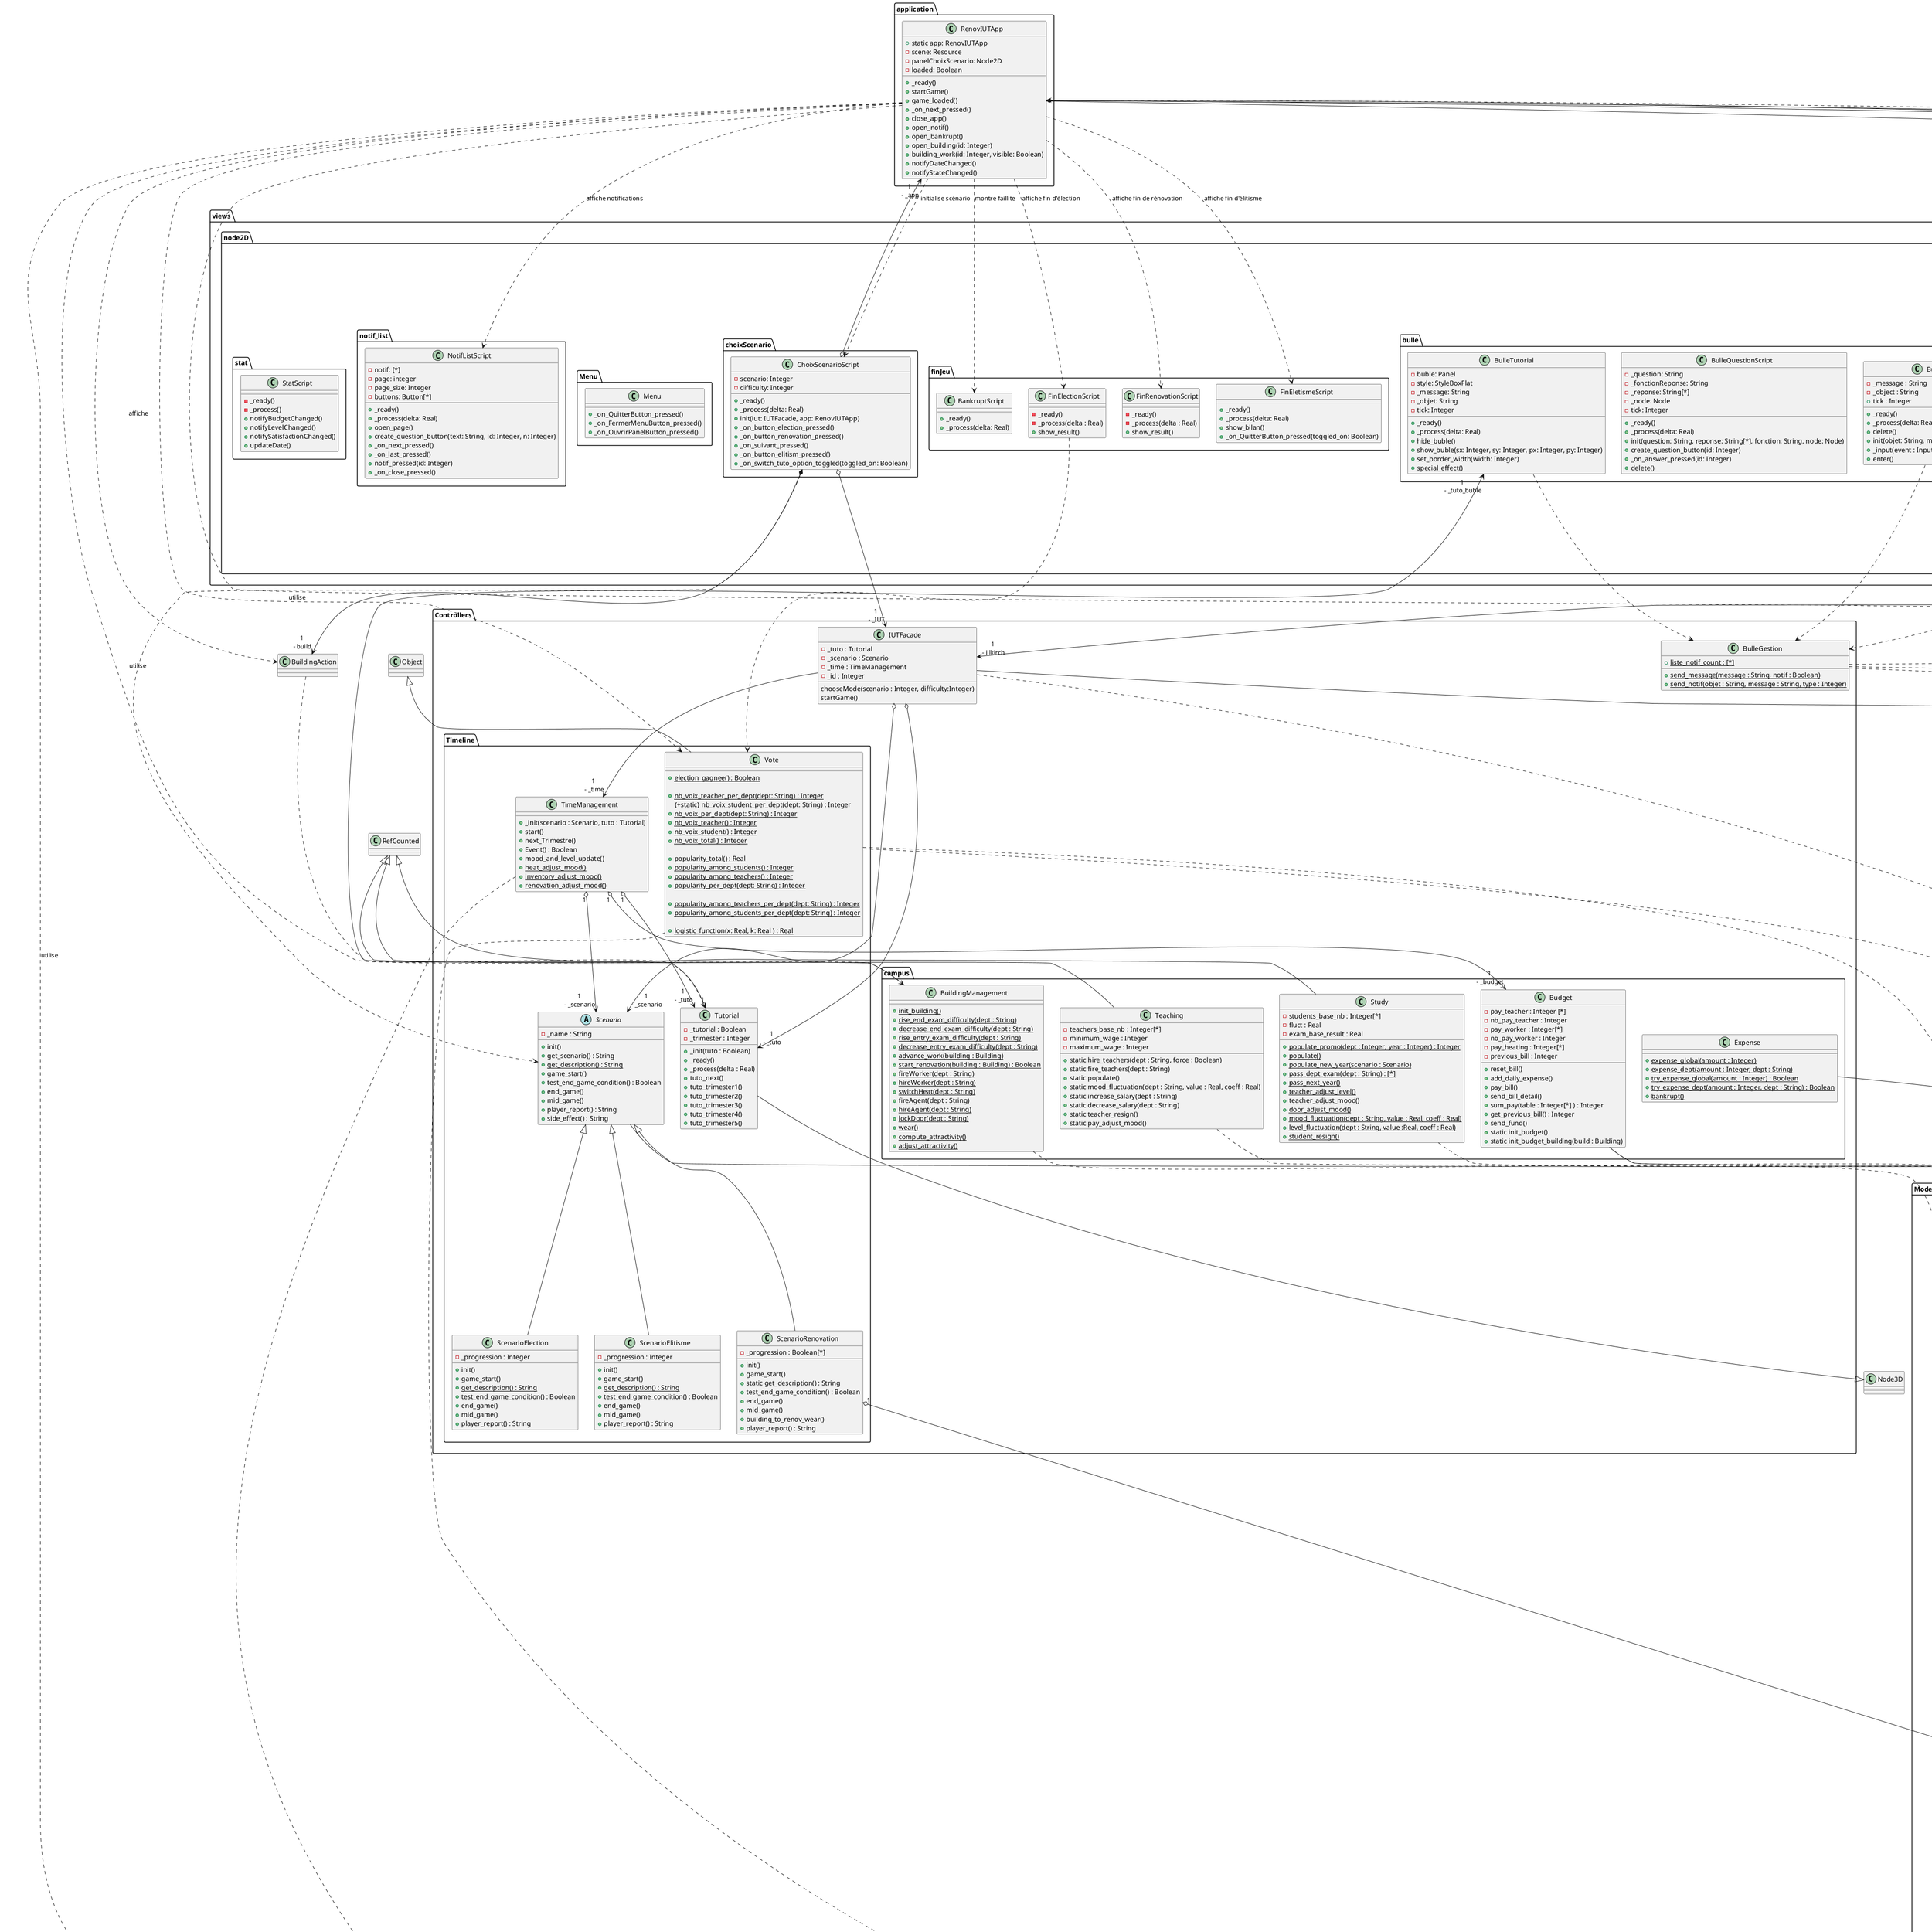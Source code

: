 @startuml
'https://plantuml.com/class-diagram
package application {
     class RenovIUTApp {
    + static app: RenovIUTApp
    - scene: Resource
    '- illkirch: IUTFacade
    - panelChoixScenario: Node2D
    - loaded: Boolean

    + _ready()
    + startGame()
    + game_loaded()
    + _on_next_pressed()
    + close_app()
    + open_notif()
    + open_bankrupt()
    + open_building(id: Integer)
    + building_work(id: Integer, visible: Boolean)
    + notifyDateChanged()
    + notifyStateChanged()
     }

}
package Controllers{
    package campus{


       class Budget {
           - pay_teacher : Integer [*]
           - nb_pay_teacher : Integer
           - pay_worker : Integer[*]
           - nb_pay_worker : Integer
           - pay_heating : Integer[*]
           - previous_bill : Integer

           + reset_bill()
           + add_daily_expense()
           + pay_bill()
           + send_bill_detail()
           + sum_pay(table : Integer[*] ) : Integer
           + get_previous_bill() : Integer
           + send_fund()
           + static init_budget()
           + static init_budget_building(build : Building)
       }

       class BuildingManagement {
           + {static} init_building()
           + {static} rise_end_exam_difficulty(dept : String)
           +{static}decrease_end_exam_difficulty(dept : String)
           + {static} rise_entry_exam_difficulty(dept : String)
           + {static} decrease_entry_exam_difficulty(dept : String)
           + {static} advance_work(building : Building)
           + {static}start_renovation(building : Building) : Boolean
           +{static} fireWorker(dept : String)
           + {static} hireWorker(dept : String)
           + {static}switchHeat(dept : String)
           + {static}fireAgent(dept : String)
           + {static} hireAgent(dept : String)
           +{static}lockDoor(dept : String)
           + {static} wear()
           + {static} compute_attractivity()
           + {static} adjust_attractivity()
       }

       class Expense {
           + {static} expense_global(amount : Integer)
           + {static} expense_dept(amount : Integer, dept : String)
           + {static} try_expense_global(amount : Integer) : Boolean
           + {static} try_expense_dept(amount : Integer, dept : String) : Boolean
           + {static} bankrupt()
       }

       class Study {
           - students_base_nb : Integer[*]
           - fluct : Real
           - exam_base_result : Real

           + {static} populate_promo(dept : Integer, year : Integer) : Integer
           + {static} populate()
           + {static} populate_new_year(scenario : Scenario)
           + {static} pass_dept_exam(dept : String) : [*]
           + {static} pass_next_year()
           + {static} teacher_adjust_level()
           + {static} teacher_adjust_mood()
           + {static} door_adjust_mood()
           + {static} mood_fluctuation(dept : String, value : Real, coeff : Real)
           + {static} level_fluctuation(dept : String, value :Real, coeff : Real)
           + {static} student_resign()
       }

       class Teaching {
           - teachers_base_nb : Integer[*]
           - minimum_wage : Integer
           - maximum_wage : Integer

           + static hire_teachers(dept : String, force : Boolean)
           + static fire_teachers(dept : String)
           + static populate()
           + static mood_fluctuation(dept : String, value : Real, coeff : Real)
           + static increase_salary(dept : String)
           + static decrease_salary(dept : String)
           + static teacher_resign()
           + static pay_adjust_mood()
       }
    }

    package Timeline
    {
       Abstract class Scenario {
           - _name : String

           + init()
           + get_scenario() : String
           + {static} get_description() : String
           + game_start()
           + test_end_game_condition() : Boolean
           + end_game()
           + mid_game()
           + player_report() : String
           + side_effect() : String
       }
       class ScenarioElection {
           - _progression : Integer

           + init()
           + game_start()
           + {static} get_description() : String
           + test_end_game_condition() : Boolean
           + end_game()
           + mid_game()
           + player_report() : String
       }
       class ScenarioElitisme {
           - _progression : Integer

           + init()
           + game_start()
           + {static} get_description() : String
           + test_end_game_condition() : Boolean
           + end_game()
           + mid_game()
           + player_report() : String
       }


       class ScenarioRenovation {
           '- old_builds : Building[*]
           - _progression : Boolean[*]

           + init()
           + game_start()
           + static get_description() : String
           + test_end_game_condition() : Boolean
           + end_game()
           + mid_game()
           + building_to_renov_wear()
           + player_report() : String
       }
       class TimeManagement {
          ' - _tuto : Tutorial
          ' - _scenario : Scenario
          ' - _budget : Budget

           + _init(scenario : Scenario, tuto : Tutorial)
           + start()
           + next_Trimestre()
           + Event() : Boolean
           + mood_and_level_update()
           + {static} heat_adjust_mood()
           + {static}  inventory_adjust_mood()
           + {static}  renovation_adjust_mood()
       }

       class Tutorial {
           - _tutorial : Boolean
           '- _tuto_buble : BulleTutorial
           - _trimester : Integer

           + _init(tuto : Boolean)
           + _ready()
           + _process(delta : Real)
           + tuto_next()
           + tuto_trimester1()
           + tuto_trimester2()
           + tuto_trimester3()
           + tuto_trimester4()
           + tuto_trimester5()
       }


       class Vote {
           +{static} election_gagnee() : Boolean

           +{static} nb_voix_teacher_per_dept(dept: String) : Integer
           {+static} nb_voix_student_per_dept(dept: String) : Integer
           +{static} nb_voix_per_dept(dept: String) : Integer
           +{static} nb_voix_teacher() : Integer
           +{static} nb_voix_student() : Integer
           +{static} nb_voix_total() : Integer

           +{static} popularity_total() : Real
           +{static} popularity_among_students() : Integer
           +{static} popularity_among_teachers() : Integer
           +{static} popularity_per_dept(dept: String) : Integer

           +{static} popularity_among_teachers_per_dept(dept: String) : Integer
           +{static} popularity_among_students_per_dept(dept: String) : Integer

           +{static} logistic_function(x: Real, k: Real ) : Real
       }

    }
    class BulleGestion {
        +{static} liste_notif_count : [*]

        +{static} send_message(message : String, notif : Boolean)
        +{static} send_notif(objet : String, message : String, type : Integer)
    }
    class IUTFacade {
        - _tuto : Tutorial
        - _scenario : Scenario
        - _time : TimeManagement
        - _id : Integer

        chooseMode(scenario : Integer, difficulty:Integer)
        startGame()
    }


}
package global{
   class DBManager {
       - db: SQLite
       - db_path: String

       + _init(path: String)
       + open_db() : Boolean
       + close_db()
       + execute(query: String, params: [*]) : Boolean
       + get_entries(query: String, params: []) : []
       + print_entries(query: String, params: [*])
       + clear_tables()
   }
   class Global {
       '- db : DBManager
       - ok : Boolean
       - normal_inflation_rate :Real
       - indexation_rate : Real

       + create_iut_db()
       +{static} dept_index_to_string(index : Integer) : String
       +{static} dept_string_to_index(source : String) : Integer
       +{static} get_month_name(month : Integer) : String
       + randint_in_range(min : Integer, max : Integer) : Integer
       + randfloat_in_range(min :Real, max : Real) : Real
       + randfloat_in_square_range(min :Real, max : Real) : Real
   }



}
package Models{
   class GlobalData {
       +{static} _year : Integer
       +{static} _month : Integer
       +{static} _day : Integer
       +{static} _budget : Integer
      + {static} _difficulty : Integer
      + {static} _attractivity : Float
       +{static} _pay_worker : Integer

       +{static} setBudget(montant : Integer)
       +{static} addBudget(montant : Integer)
       +{static} getBudget() : Integer
       +{static} getTotalBudget() : Integer
       +{static} get_pay_worker() : Integer

       +{static} setDate(day : Integer, month : Integer, year : Integer)
       +{static} get_attractivity() : Real
      + {static} set_attractivity(value : Real)
       +{static} incrementDay()
       +{static} incrementTrimestre()
      + {static} isNewMonth() : Boolean
      + {static} isEndofYear() : Boolean
       +{static} isStartofYear() : Boolean
       +{static} get_season() : Integer
      + {static} get_year_to_str() : String
      + {static} get_season_text() : String
      + {static} get_date() : String
     +  {static} get_difficulty() : Integer
      + {static} set_difficulty(value : Integer)

      + {static} adjust_budget_initial() : Integer
       +{static} adjust_fund() : Real
      + {static} adjust_satisfaction() : Real
       +{static} adjust_level() : Real
      + {static} adjust_dept_state() : Real
      + {static} adjust_event_proba() : Real
      + {static} formatBudget(number : Integer) : String
   }
   class Notification {
     + {static} get_all_ids():[*]
     + {static} get_message(id: Integer): String
     + {static} get_object(id: Integer): String
     + {static} get_date(id: Integer): String
     + {static} get_type(id: Integer): Integer
     + {static} add_notification(message: String, object: String, date: String, type: Integer)
   }

   package humain{
       class Student {
         +{static} _graduate: Integer
         +{static} _engineering: Integer
         +{static} student_id_counter: Integer

         +{static} get_graduate(): Integer
         +{static} add_graduate()
        + {static} get_engineering(): Integer
         +{static} add_engineering()
         +{static} get_all_ids(): [*]
         +{static} get_dept_ids(dept: String):[*]
         +{static} add_student(dept: String, year: Integer): Integer
        + {static} rm_student_by_id(id: Integer)
        + {static} rm_students_by_dept(dept: String, nb: Integer)
         +{static} rm_student_by_mood(mood: Real)

         +{static} get_year(id: Integer): Integer
         +{static} get_dept(id: Integer): String
        + {static} get_mood(id: Integer): Real
        + {static} get_level(id: Integer): Real
         +{static} get_base_level(id: Integer): Real

        + {static} set_year(id: Integer, new_year: Integer)
         +{static} set_mood(id: Integer, coeff: Real)
         +{static} set_level(id: Integer, coeff: Real)
        + {static} set_base_level(id: Integer, coeff: Real)

         +{static} compute_nb_per_dept(dept: String): Real
        + {static} avg_mood_per_dept(dept: String): Real
        + {static} avg_level_per_dept(dept: String): Real
        + {static} compute_nb(): Real
         +{static} avg_mood(): Real
         +{static} avg_level(): Real
         +{static} success_rate_per_dept(dept: String):Real
         +{static} success_rate(): Real
       }

       class Teacher {
         +{static} teacher_id_counter: Integer

         +{static} get_all_ids():[*]
         +{static} get_dept_ids(dept: String): [*]
         +{static} add_teacher(dept: String): Integer
         +{static} rm_teacher_by_id(id: Integer)
         +{static} rm_teachers_by_dept(dept: String, nb: Integer)
         +{static} rm_teacher_by_mood(mood: Real)

         +{static} get_dept(id: Integer): String
         +{static} get_mood(id: Integer): Real
         +{static} set_mood(id: Integer, coeff: Real)

         +{static} compute_nb_per_dept(dept: String): Integer
         +{static} avg_mood_per_dept(dept: String): Real
         +{static} compute_nb(): Real
         +{static} avg_mood(): Real
       }
	   class StudentSQLTable
        {
            + id : Integer <<PK>>
            + year : Integer [1..3]
            + dept : String
            + mood : Real [0, 1]
            + level : Real [0, 1]
            +base_level : Real
        }
        class TeacherSQLTable
        {
            + id : Integer <<PK>>
            + dept : String
            + mood : Real [0, 1]
            + full-time : Boolean
        }
   }
   package material{
	  class NotificationSQLTable
        {
            + id : Integer <<PK>>
            + message : String
            + objet : String
            + date : Date
            + type : Integer
        }
		class DeptSQLTable
        {
            + id : Integer <<PK>>
            + name : String
        }
       class Building {
         +{static} fixed_cost_renovation: Integer
         +{static} coeffTempsRenovation: Integer
         +{static} MonthlySquareMetersHeatingCost: Integer
         +{static} _buildingsDictionary: Dictionary
         +{static} _total_buildings_under_renovation: Integer

         -_age: Integer
         -_doorLocked: Boolean
         -_surface: Integer
         -_heating: Boolean
         -_code: String
         -_inventory: Real
         -_ouvriers: Integer
         -_is_renovation_underway: Boolean
         -_budget: Integer
         -_pay_teacher: Integer
         -_entry_exam: Real
         -_end_exam: Real

         +{static} get_building(code: String): Building
         +get_code(): String
         +get_pay_teacher(): Integer
         +get_budget(): Integer
         +get_age(): Integer
         +get_inventory(): Real
         +get_surface(): Integer
         +is_heating(): Boolean
         +get_ouvriers(): Integer
         +is_renovation_underway(): Boolean
         +{static} get_total_buildings_under_renovation(): Integer
         +isDoorLocked(): Boolean
         +get_exam_entry(): Real
         +get_exam_end(): Real
         +set_pay_teacher(amount: Integer)
         +setHeat(heat: Boolean)
         +setInventory(value: Real)
         +set_renovation_underway(underway: Boolean)
         +set_budget(value: Integer)
         +setDoorLocked(locked: Boolean)
         +set_exam_entry(value:Real)
         +set_exam_end(value: Real)

         +add_pay_teacher(amount: Integer)
         +add_ouvrier()
         +remove_ouvrier()
         +addInventory(value: Integer)
         +add_budget(amount: Integer)

         +start_renovation_work()
         +stop_renovation_work()
         +estimated_renovation_worktime(): Integer
       }

   }


}
package observer{
   class ObserverBuilding {
       - {static} Observer : []
       +{static} addObserver(O)
       + {static} notifyStateChanged()
   }
   class ObserverGlobalData {
       +{static} Observer: []
       +{static} addObserver(O)
       +{static} notifyBudgetChanged()
       +{static} notifyDateChanged()
       +{static} notifyAttractivityChanged()
   }
   class ObserverPopulation {
       +{static} Observer: []
       +{static} addObserver(O)
       +{static} notifyLevelChanged()
       +{static} notifySatisfactionChanged()
   }
}

package views{
  package node3D {
  	    package Character
  	    {
  	       class Bonhomme {
                 + distance: Real
                 + animation_player: AnimationPlayer
                 - visible_summer: Boolean

                 + _ready()
                 + content()
                 + facher()
                 + setVisible()
             }
             class Bonhommes {
                 - notif: [*]
                 - page: Integer
                 - page_size: Integer
                 - buttons: Button[*]

                 + _ready()
                 + _process(delta: Real)
                 + open_page()
                 + create_question_button(text: String, id: Integer, n: Integer)
                 + _on_next_pressed()
                 + _on_last_pressed()
                 + notif_pressed(id: Integer)
                 + _on_close_pressed()
             }

  	    }
  	    package Tree{
  	       class Tree{
             		+ {static} trunc_path : String
             		+ {static} material_path : String
             		+ {static} texture_path : String
             		+ {static} mask_path : String
              	+ _ready()
                  + _process(delta: Real)
                  + apply_material_to_mesh_instances(node: Node3D, material: Material, trunc: Material)
                  + notifyDateChanged()
                  + summer()
                  + winter()
                  + printer()
                  + autumn()
             }
  	    }
  	    class CameraRoot {
              - _default_scale:  Vector3
              - _rot_Y:Real

              + _ready()
              + _process(delta:Real)
              + curve_scale(degrees: Real): Real
              + rotate_root(coeff: Real)
              + _input(event: InputEvent)
              + rotate_tutorial(time: Real)
          }
          class Camera3D {
              - _default_scale: Vector3[*]
              - _building:MeshInstance3D[*]
              - big: Boolean

              + _ready()
              + _input(event: InputEvent)
              + handle_3d_click(event: InputEventMouseButton)
              + handle_hover(event: InputEventMouseMotion)
              + big_build(build: Integer)
          }
  }

  package node2D {

  		package BuildingAction {
  		    class BuildingAction {
                  - code: String
                  - build: Building
                  - click: AudioStreamPlayer2D
                  - under_construction: AudioStreamPlayer2D
                  - is_message_active: Boolean

                  + _ready()
                  + _process(delta: Real)
                  + init(id: integer)
                  + show_data()
                  + check_and_update_buttons()
                  + _on_hire_teacher_pressed()
                  + _on_fire_teacher_pressed()
                  + _on_renove_pressed()
                  + _on_lock_pressed()
                  + _on_fire_worker_pressed()
                  + _on_hire_worker_pressed()
                  + _on_heat_pressed()
                  + _on_close_pressed()
                  + _on_increase_pay_pressed()
                  + _on_add_exem_end_pressed()
                  + _on_sub_exam_end_pressed()
                  + _on_add_exem_entry_pressed()
                  + _on_sub_exam_entry_pressed()
                  + _on_decrease_pay_pressed()
                  + _on_sub_teacher_mouse_entered()
                  + _on_sub_worker_mouse_entered()
                  + _on_add_teacher_mouse_entered()
                  + _on_add_worker_mouse_entered()
                  + _on_heat_mouse_entered()
              }
              class Icon {
                  - image_dir: String
                  - image_name: String

                  + _ready()
                  + load_image(path: String)
                  + change_image(new_path: String)
              }



  		}

  		package bulle {
  			class BulleMessageScript {
  				- _message : String
  				- _ready()
  				- _process(delta : Real)
  				+ init(message : String)
  				- _input(event : InputEvent)
  				+ enter()
  			}

  			class BulleNotifScript {
  				- _message : String
  				- _object : String
  				+ tick : Integer
  		        + _ready()
                  + _process(delta: Real)
                  + delete()
                  + init(objet: String, message: String, type: integer)
                  + _input(event : InputEvent)
                  + enter()
  			}

  			class BulleQuestionScript {
  				- _question: String
                  - _fonctionReponse: String
                  - _reponse: String[*]
                  - _node: Node
                  - tick: Integer

                  + _ready()
                  + _process(delta: Real)
                  + init(question: String, reponse: String[*], fonction: String, node: Node)
                  + create_question_button(id: Integer)
                  + _on_answer_pressed(id: Integer)
                  + delete()
  			}
  			class BulleTutorial {
                  - buble: Panel
                  - style: StyleBoxFlat
                  - _message: String
                  - _objet: String
                  - tick: Integer

                  + _ready()
                  + _process(delta: Real)
                  + hide_buble()
                  + show_buble(sx: Integer, sy: Integer, px: Integer, py: Integer)
                  + set_border_width(width: Integer)
                  + special_effect()
              }

  		}

  		package choixScenario {

  			class ChoixScenarioScript {
                  '- _IUT: IUTFacade
                  '- _app: RenovIUTApp
                  - scenario: Integer
                  - difficulty: Integer

                  + _ready()
                  + _process(delta: Real)
                  + init(iut: IUTFacade, app: RenovIUTApp)
                  + _on_button_election_pressed()
                  + _on_button_renovation_pressed()
                  + _on_suivant_pressed()
                  + _on_button_elitism_pressed()
                  + _on_switch_tuto_option_toggled(toggled_on: Boolean)
              }


  		}
  		package finJeu {
          		class BankruptScript {
          			 + _ready()
                       + _process(delta: Real)
          		}

          		class FinElectionScript {
          			- _ready()
          			- _process(delta : Real)
          			+ show_result()
          		}

          		class FinRenovationScript {
          			- _ready()
          			- _process(delta : Real)
          			+ show_result()
          		}
          		class FinEletismeScript {
                       + _ready()
                       + _process(delta: Real)
                       + show_bilan()
                       + _on_QuitterButton_pressed(toggled_on: Boolean)
                  }
          }
          package Menu{
                  class Menu {
          	     	+ _on_QuitterButton_pressed()
                      + _on_FermerMenuButton_pressed()
                      + _on_OuvrirPanelButton_pressed()
          	    }

          }
          package notif_list {
          		class NotifListScript {
          			- notif: [*]
                      - page: integer
                      - page_size: Integer
                      - buttons: Button[*]

                      + _ready()
                      + _process(delta: Real)
                      + open_page()
                      + create_question_button(text: String, id: Integer, n: Integer)
                      + _on_next_pressed()
                      + _on_last_pressed()
                      + notif_pressed(id: Integer)
                      + _on_close_pressed()
          		}
          }
          package stat {
          		class StatScript {
          			- _ready()
          			- _process()
          			+ notifyBudgetChanged()
          			+ notifyLevelChanged()
          			+ notifySatisfactionChanged()
          			+ updateDate()
          		}
          }



      }





}




'Modèle utilise SQL'
Student ..> StudentSQLTable
Teacher ..> TeacherSQLTable

      Building..> DeptSQLTable
         Notification  ..>NotificationSQLTable
		 TeacherSQLTable ..> DeptSQLTable
StudentSQLTable ..> DeptSQLTable

'Controller manipule le modèle'
Study ..> Student : modifie
Teaching ..> Teacher

BuildingManagement ..> Building
TimeManagement ..> GlobalData









        RenovIUTApp --> ObserverBuilding : observe
        RenovIUTApp --> ObserverGlobalData : observe
        RenovIUTApp --> ObserverPopulation : observe
        RenovIUTApp ..>BuildingAction : affiche
        RenovIUTApp ..> ChoixScenarioScript : initialise scénario
        RenovIUTApp ..> NotifListScript : affiche notifications
        RenovIUTApp ..> BankruptScript : montre faillite
        RenovIUTApp ..> FinElectionScript : affiche fin d'élection
        RenovIUTApp ..>FinRenovationScript : affiche fin de rénovation
        RenovIUTApp ..> FinEletismeScript : affiche fin d'élitisme

        RenovIUTApp ..> Vote : utilise
        RenovIUTApp ..>GlobalData : utilise
        RenovIUTApp ..> Notification : utilise
        RenovIUTApp ..> Tutorial : utilise
 RenovIUTApp  *--> "1\n - illkirch" IUTFacade





'Vue utilise controller'
FinElectionScript ..> Vote
BulleMessageScript..>BulleGestion
BulleNotifScript..>BulleGestion
BulleTutorial ..>BulleGestion


  BuildingAction..>BuildingManagement

ChoixScenarioScript ..> Scenario



 ChoixScenarioScript  *--> "1\n - build" BuildingAction

 ChoixScenarioScript  o--> "1\n - _app" RenovIUTApp

 ChoixScenarioScript  o--> "1\n - _IUT" IUTFacade
ObserverBuilding --|>Node
Building ..> GlobalData
Teacher --|> Node
Student --|> Node
Notification --|> Node
 Global o--> "1\n - _db" DBManager

Global --|> Node
DBManager --|> Node
 Node <|-- IUTFacade
    IUTFacade o--> "1\n - _tuto" Tutorial
    IUTFacade o--> "1\n - _scenario" Scenario
    IUTFacade--> "1\n - _time" TimeManagement
    IUTFacade ..> GlobalData


Vote ..> Teacher
           Vote ..> Student
           Vote ..> GlobalData

BulleGestion ..> Notification
BulleGestion ..> GlobalData
BulleGestion ..> RenovIUTApp

    Object<|--Vote
           Tutorial--|>Node3D
           Tutorial"1" o--> "1\n - _tuto_buble" BulleTutorial






           Scenario <|-- ScenarioElitisme
           Scenario <|-- ScenarioRenovation

    ScenarioRenovation "1" o--> "1\n - old_Builds" Building
    TimeManagement "1" o--> "1\n - _tuto" Tutorial
    TimeManagement "1" o--> "1\n - _scenario" Scenario
    TimeManagement"1" o--> "1\n - _budget" Budget
           Scenario <|-- ScenarioElection
           Scenario --|>Node

       RefCounted <|-- Teaching



       RefCounted <|-- Study



       Node <|-- Expense




       RefCounted  <|--  BuildingManagement



       Node <|-- Budget
       Budget ....> Building :"use"

@enduml